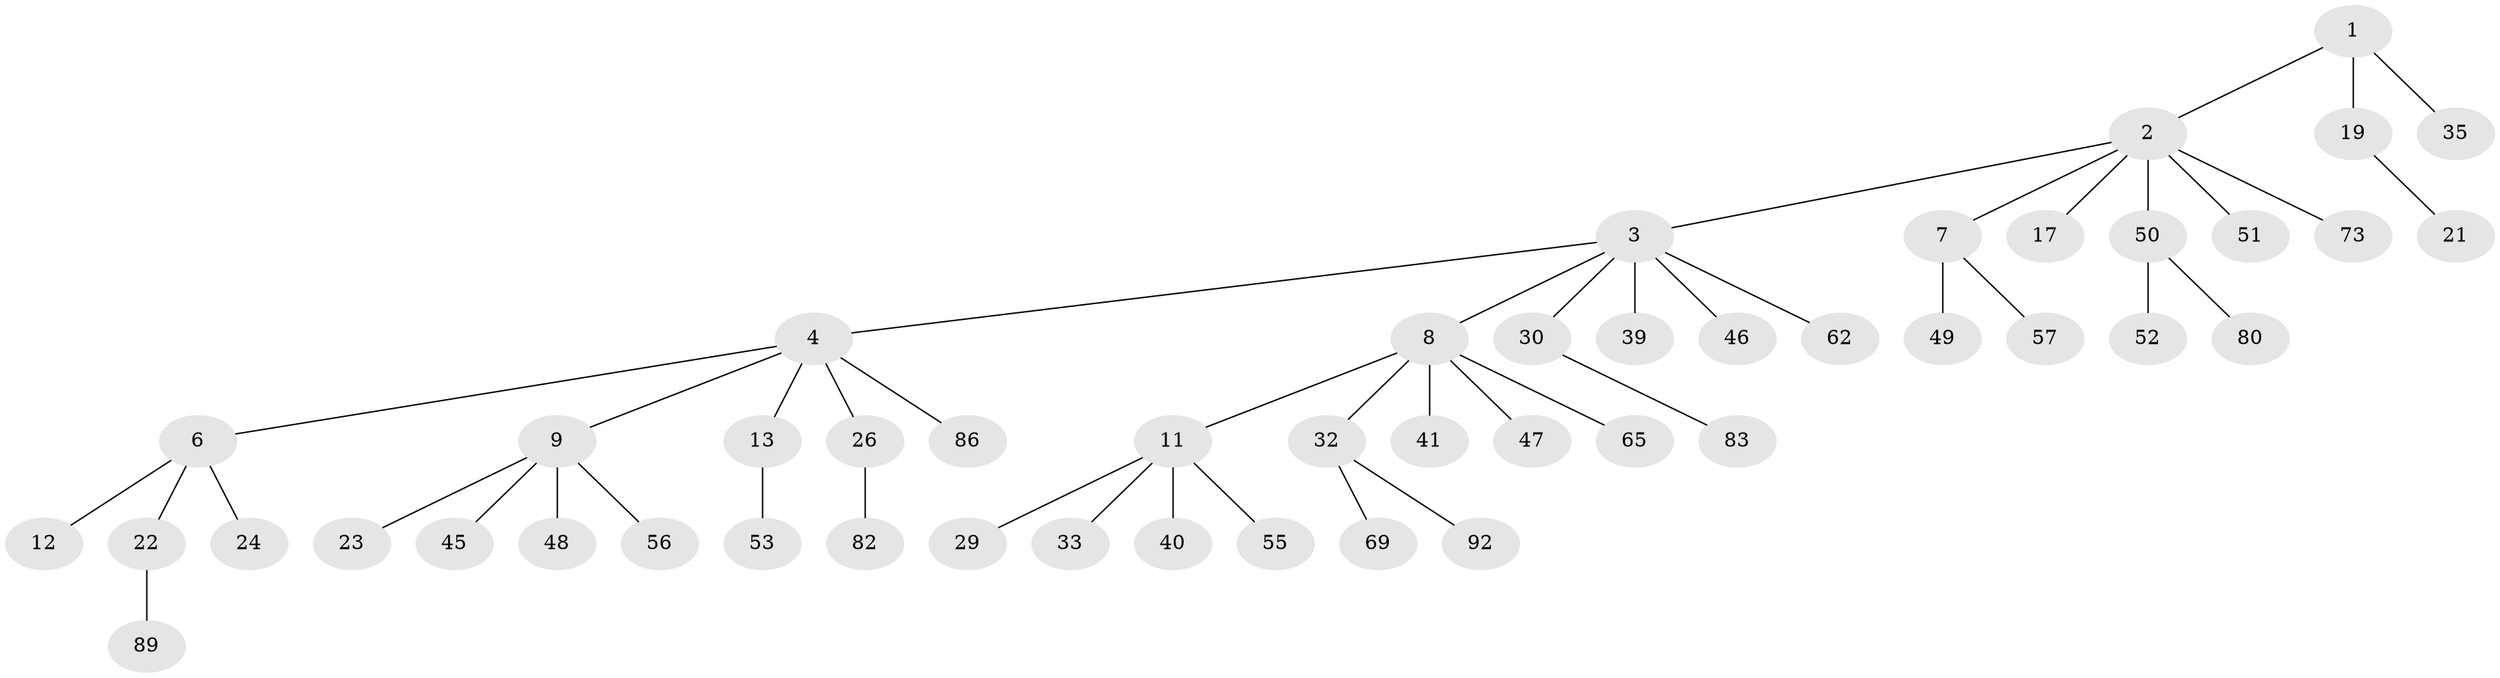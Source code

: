 // original degree distribution, {4: 0.07216494845360824, 7: 0.010309278350515464, 6: 0.030927835051546393, 3: 0.08247422680412371, 1: 0.4845360824742268, 2: 0.29896907216494845, 5: 0.020618556701030927}
// Generated by graph-tools (version 1.1) at 2025/15/03/09/25 04:15:42]
// undirected, 48 vertices, 47 edges
graph export_dot {
graph [start="1"]
  node [color=gray90,style=filled];
  1 [super="+43"];
  2;
  3 [super="+5"];
  4;
  6;
  7 [super="+10"];
  8;
  9 [super="+16+63+38"];
  11 [super="+27+60+14"];
  12;
  13 [super="+36"];
  17;
  19;
  21;
  22;
  23 [super="+75+79+84"];
  24 [super="+37"];
  26 [super="+34"];
  29 [super="+54"];
  30;
  32;
  33 [super="+61"];
  35 [super="+68"];
  39 [super="+70+77+64"];
  40 [super="+58"];
  41;
  45 [super="+59"];
  46 [super="+71"];
  47;
  48;
  49;
  50;
  51;
  52;
  53 [super="+94"];
  55;
  56 [super="+88"];
  57;
  62;
  65 [super="+81"];
  69;
  73 [super="+90"];
  80;
  82 [super="+96"];
  83;
  86 [super="+91"];
  89;
  92;
  1 -- 2;
  1 -- 19;
  1 -- 35;
  2 -- 3;
  2 -- 7;
  2 -- 17;
  2 -- 50;
  2 -- 51;
  2 -- 73;
  3 -- 4;
  3 -- 39;
  3 -- 46;
  3 -- 62;
  3 -- 8;
  3 -- 30;
  4 -- 6;
  4 -- 9;
  4 -- 13;
  4 -- 26;
  4 -- 86;
  6 -- 12;
  6 -- 22;
  6 -- 24;
  7 -- 49;
  7 -- 57;
  8 -- 11;
  8 -- 32;
  8 -- 41;
  8 -- 47;
  8 -- 65;
  9 -- 48;
  9 -- 23;
  9 -- 56;
  9 -- 45;
  11 -- 33;
  11 -- 55;
  11 -- 40;
  11 -- 29;
  13 -- 53;
  19 -- 21;
  22 -- 89;
  26 -- 82;
  30 -- 83;
  32 -- 69;
  32 -- 92;
  50 -- 52;
  50 -- 80;
}

